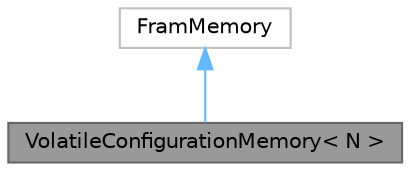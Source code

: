 digraph "VolatileConfigurationMemory&lt; N &gt;"
{
 // LATEX_PDF_SIZE
  bgcolor="transparent";
  edge [fontname=Helvetica,fontsize=10,labelfontname=Helvetica,labelfontsize=10];
  node [fontname=Helvetica,fontsize=10,shape=box,height=0.2,width=0.4];
  Node1 [id="Node000001",label="VolatileConfigurationMemory\< N \>",height=0.2,width=0.4,color="gray40", fillcolor="grey60", style="filled", fontcolor="black",tooltip="For board without non-volatile memory for configuration."];
  Node2 -> Node1 [id="edge1_Node000001_Node000002",dir="back",color="steelblue1",style="solid",tooltip=" "];
  Node2 [id="Node000002",label="FramMemory",height=0.2,width=0.4,color="grey75", fillcolor="white", style="filled",URL="$classFramMemory.html",tooltip=" "];
}
